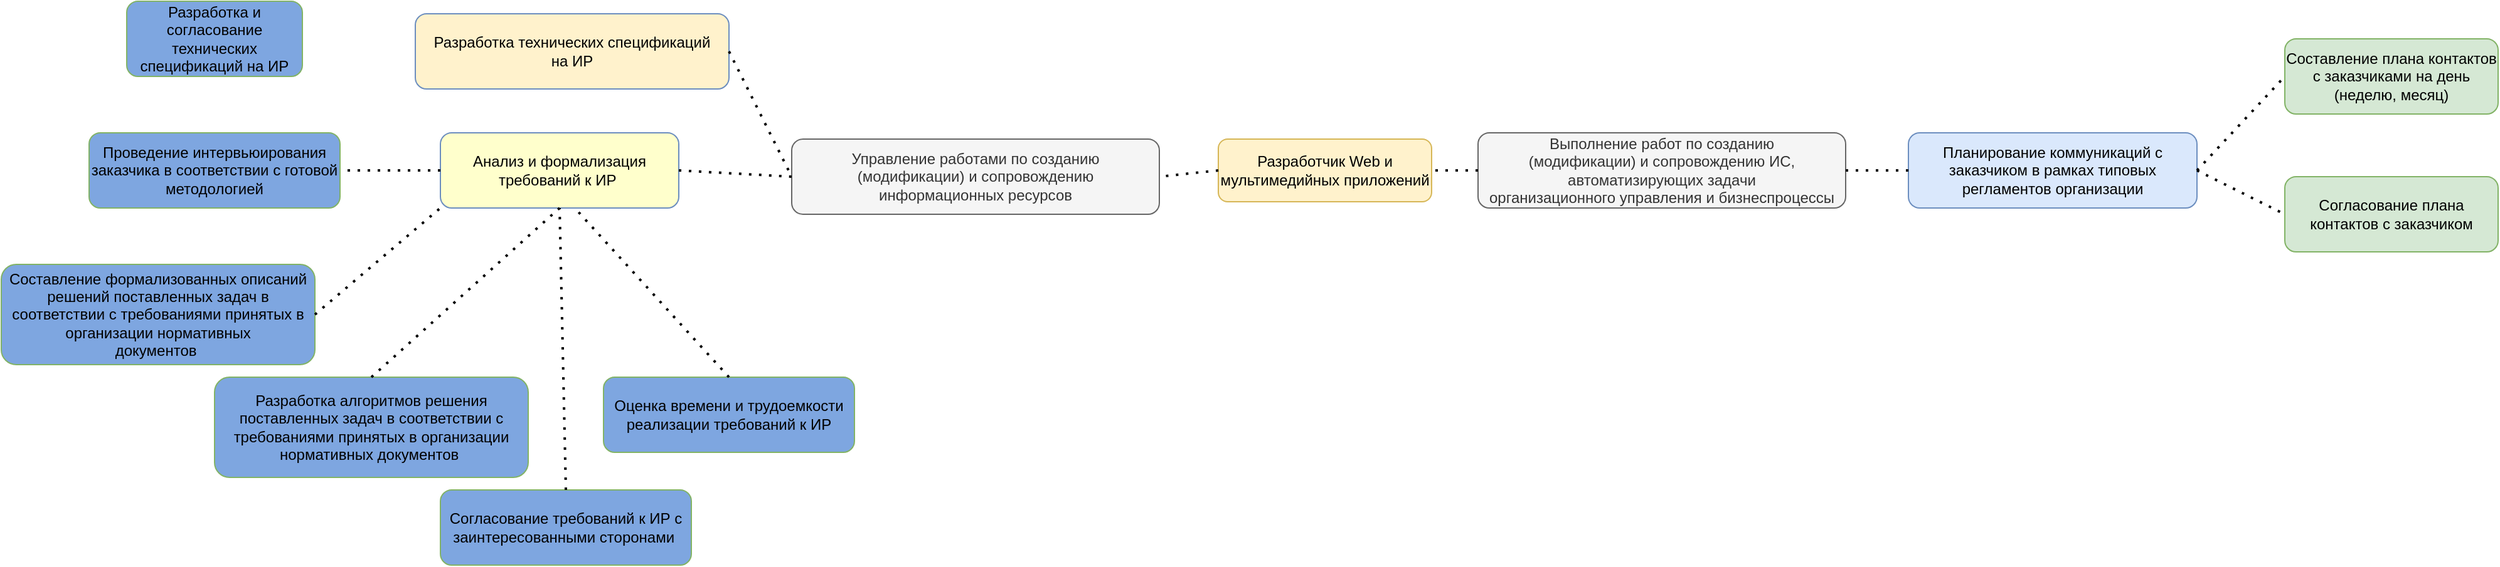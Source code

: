 <mxfile version="14.5.10"><diagram id="DXRqpU2f19h4lc6Ihpyh" name="Page-1"><mxGraphModel dx="1531" dy="483" grid="1" gridSize="10" guides="1" tooltips="1" connect="1" arrows="1" fold="1" page="1" pageScale="1" pageWidth="827" pageHeight="1169" math="0" shadow="0"><root><mxCell id="0"/><mxCell id="1" parent="0"/><mxCell id="DtH_9qKFVpLcdHh2jdQ0-1" value="Разработчик Web и мультимедийных приложений" style="rounded=1;whiteSpace=wrap;html=1;fillColor=#fff2cc;strokeColor=#d6b656;" vertex="1" parent="1"><mxGeometry x="370" y="290" width="170" height="50" as="geometry"/></mxCell><mxCell id="DtH_9qKFVpLcdHh2jdQ0-2" value="Разработка технических спецификаций&lt;br/&gt;на ИР" style="rounded=1;whiteSpace=wrap;html=1;strokeColor=#6c8ebf;fillColor=#FFF2CC;" vertex="1" parent="1"><mxGeometry x="-270" y="190" width="250" height="60" as="geometry"/></mxCell><mxCell id="DtH_9qKFVpLcdHh2jdQ0-3" value="Выполнение работ по созданию&lt;br/&gt;(модификации) и сопровождению ИС,&lt;br/&gt;автоматизирующих задачи&lt;br/&gt;организационного управления и бизнеспроцессы" style="rounded=1;whiteSpace=wrap;html=1;fillColor=#f5f5f5;strokeColor=#666666;fontColor=#333333;" vertex="1" parent="1"><mxGeometry x="577" y="285" width="293" height="60" as="geometry"/></mxCell><mxCell id="DtH_9qKFVpLcdHh2jdQ0-4" value="Планирование коммуникаций с&lt;br&gt;заказчиком в рамках типовых&lt;br&gt;регламентов организации" style="rounded=1;whiteSpace=wrap;html=1;fillColor=#dae8fc;strokeColor=#6c8ebf;" vertex="1" parent="1"><mxGeometry x="920" y="285" width="230" height="60" as="geometry"/></mxCell><mxCell id="DtH_9qKFVpLcdHh2jdQ0-5" value="Составление плана контактов с заказчиками на день (неделю, месяц)" style="rounded=1;whiteSpace=wrap;html=1;fillColor=#d5e8d4;strokeColor=#82b366;" vertex="1" parent="1"><mxGeometry x="1220" y="210" width="170" height="60" as="geometry"/></mxCell><mxCell id="DtH_9qKFVpLcdHh2jdQ0-6" value="Согласование плана контактов с заказчиком&lt;br/&gt;" style="rounded=1;whiteSpace=wrap;html=1;fillColor=#d5e8d4;strokeColor=#82b366;" vertex="1" parent="1"><mxGeometry x="1220" y="320" width="170" height="60" as="geometry"/></mxCell><mxCell id="DtH_9qKFVpLcdHh2jdQ0-7" value="Управление работами по созданию&lt;br/&gt;(модификации) и сопровождению&lt;br/&gt;информационных ресурсов" style="rounded=1;whiteSpace=wrap;html=1;fillColor=#f5f5f5;strokeColor=#666666;fontColor=#333333;" vertex="1" parent="1"><mxGeometry x="30" y="290" width="293" height="60" as="geometry"/></mxCell><mxCell id="DtH_9qKFVpLcdHh2jdQ0-8" value="Анализ и формализация требований к ИР&amp;nbsp;" style="rounded=1;whiteSpace=wrap;html=1;strokeColor=#6c8ebf;fillColor=#FFFFCC;" vertex="1" parent="1"><mxGeometry x="-250" y="285" width="190" height="60" as="geometry"/></mxCell><mxCell id="DtH_9qKFVpLcdHh2jdQ0-9" value="Проведение интервьюирования заказчика в соответствии с готовой&lt;br/&gt;методологией" style="rounded=1;whiteSpace=wrap;html=1;strokeColor=#82b366;fillColor=#7EA6E0;" vertex="1" parent="1"><mxGeometry x="-530" y="285" width="200" height="60" as="geometry"/></mxCell><mxCell id="DtH_9qKFVpLcdHh2jdQ0-10" value="" style="endArrow=none;dashed=1;html=1;dashPattern=1 3;strokeWidth=2;entryX=1;entryY=0.5;entryDx=0;entryDy=0;exitX=0;exitY=0.5;exitDx=0;exitDy=0;" edge="1" parent="1" source="DtH_9qKFVpLcdHh2jdQ0-8" target="DtH_9qKFVpLcdHh2jdQ0-9"><mxGeometry width="50" height="50" relative="1" as="geometry"><mxPoint x="220" y="400" as="sourcePoint"/><mxPoint x="270" y="350" as="targetPoint"/></mxGeometry></mxCell><mxCell id="DtH_9qKFVpLcdHh2jdQ0-11" value="" style="endArrow=none;dashed=1;html=1;dashPattern=1 3;strokeWidth=2;entryX=0;entryY=0.5;entryDx=0;entryDy=0;exitX=1;exitY=0.5;exitDx=0;exitDy=0;" edge="1" parent="1" source="DtH_9qKFVpLcdHh2jdQ0-8" target="DtH_9qKFVpLcdHh2jdQ0-7"><mxGeometry width="50" height="50" relative="1" as="geometry"><mxPoint x="-50" y="380" as="sourcePoint"/><mxPoint y="330" as="targetPoint"/></mxGeometry></mxCell><mxCell id="DtH_9qKFVpLcdHh2jdQ0-12" value="" style="endArrow=none;dashed=1;html=1;dashPattern=1 3;strokeWidth=2;entryX=1;entryY=0.5;entryDx=0;entryDy=0;exitX=0;exitY=0.5;exitDx=0;exitDy=0;" edge="1" parent="1" source="DtH_9qKFVpLcdHh2jdQ0-1" target="DtH_9qKFVpLcdHh2jdQ0-7"><mxGeometry width="50" height="50" relative="1" as="geometry"><mxPoint x="200" y="460" as="sourcePoint"/><mxPoint x="250" y="410" as="targetPoint"/></mxGeometry></mxCell><mxCell id="DtH_9qKFVpLcdHh2jdQ0-13" value="" style="endArrow=none;dashed=1;html=1;dashPattern=1 3;strokeWidth=2;entryX=0;entryY=0.5;entryDx=0;entryDy=0;exitX=1;exitY=0.5;exitDx=0;exitDy=0;" edge="1" parent="1" source="DtH_9qKFVpLcdHh2jdQ0-2" target="DtH_9qKFVpLcdHh2jdQ0-7"><mxGeometry width="50" height="50" relative="1" as="geometry"><mxPoint x="-210" y="500" as="sourcePoint"/><mxPoint x="-160" y="450" as="targetPoint"/></mxGeometry></mxCell><mxCell id="DtH_9qKFVpLcdHh2jdQ0-14" value="" style="endArrow=none;dashed=1;html=1;dashPattern=1 3;strokeWidth=2;entryX=1;entryY=0.5;entryDx=0;entryDy=0;exitX=0;exitY=0.5;exitDx=0;exitDy=0;" edge="1" parent="1" source="DtH_9qKFVpLcdHh2jdQ0-3" target="DtH_9qKFVpLcdHh2jdQ0-1"><mxGeometry width="50" height="50" relative="1" as="geometry"><mxPoint x="250" y="510" as="sourcePoint"/><mxPoint x="300" y="460" as="targetPoint"/></mxGeometry></mxCell><mxCell id="DtH_9qKFVpLcdHh2jdQ0-15" value="" style="endArrow=none;dashed=1;html=1;dashPattern=1 3;strokeWidth=2;entryX=0;entryY=0.5;entryDx=0;entryDy=0;exitX=1;exitY=0.5;exitDx=0;exitDy=0;" edge="1" parent="1" source="DtH_9qKFVpLcdHh2jdQ0-3" target="DtH_9qKFVpLcdHh2jdQ0-4"><mxGeometry width="50" height="50" relative="1" as="geometry"><mxPoint x="690" y="480" as="sourcePoint"/><mxPoint x="740" y="430" as="targetPoint"/></mxGeometry></mxCell><mxCell id="DtH_9qKFVpLcdHh2jdQ0-16" value="" style="endArrow=none;dashed=1;html=1;dashPattern=1 3;strokeWidth=2;entryX=0;entryY=0.5;entryDx=0;entryDy=0;exitX=1;exitY=0.5;exitDx=0;exitDy=0;" edge="1" parent="1" source="DtH_9qKFVpLcdHh2jdQ0-4" target="DtH_9qKFVpLcdHh2jdQ0-5"><mxGeometry width="50" height="50" relative="1" as="geometry"><mxPoint x="630" y="530" as="sourcePoint"/><mxPoint x="680" y="480" as="targetPoint"/></mxGeometry></mxCell><mxCell id="DtH_9qKFVpLcdHh2jdQ0-17" value="" style="endArrow=none;dashed=1;html=1;dashPattern=1 3;strokeWidth=2;entryX=0;entryY=0.5;entryDx=0;entryDy=0;exitX=1;exitY=0.5;exitDx=0;exitDy=0;" edge="1" parent="1" source="DtH_9qKFVpLcdHh2jdQ0-4" target="DtH_9qKFVpLcdHh2jdQ0-6"><mxGeometry width="50" height="50" relative="1" as="geometry"><mxPoint x="820" y="480" as="sourcePoint"/><mxPoint x="870" y="430" as="targetPoint"/></mxGeometry></mxCell><mxCell id="DtH_9qKFVpLcdHh2jdQ0-18" value="Составление формализованных описаний решений поставленных задач в&lt;br/&gt;соответствии с требованиями принятых в организации нормативных&lt;br/&gt;документов&amp;nbsp;" style="rounded=1;whiteSpace=wrap;html=1;strokeColor=#82b366;fillColor=#7EA6E0;" vertex="1" parent="1"><mxGeometry x="-600" y="390" width="250" height="80" as="geometry"/></mxCell><mxCell id="DtH_9qKFVpLcdHh2jdQ0-19" value="Разработка алгоритмов решения поставленных задач в соответствии с&lt;br/&gt;требованиями принятых в организации нормативных документов&amp;nbsp;" style="rounded=1;whiteSpace=wrap;html=1;strokeColor=#82b366;fillColor=#7EA6E0;" vertex="1" parent="1"><mxGeometry x="-430" y="480" width="250" height="80" as="geometry"/></mxCell><mxCell id="DtH_9qKFVpLcdHh2jdQ0-20" value="" style="endArrow=none;dashed=1;html=1;dashPattern=1 3;strokeWidth=2;entryX=0;entryY=1;entryDx=0;entryDy=0;exitX=1;exitY=0.5;exitDx=0;exitDy=0;" edge="1" parent="1" source="DtH_9qKFVpLcdHh2jdQ0-18" target="DtH_9qKFVpLcdHh2jdQ0-8"><mxGeometry width="50" height="50" relative="1" as="geometry"><mxPoint x="-320" y="400" as="sourcePoint"/><mxPoint x="-270" y="350" as="targetPoint"/></mxGeometry></mxCell><mxCell id="DtH_9qKFVpLcdHh2jdQ0-21" value="" style="endArrow=none;dashed=1;html=1;dashPattern=1 3;strokeWidth=2;entryX=0.5;entryY=1;entryDx=0;entryDy=0;exitX=0.5;exitY=0;exitDx=0;exitDy=0;" edge="1" parent="1" source="DtH_9qKFVpLcdHh2jdQ0-19" target="DtH_9qKFVpLcdHh2jdQ0-8"><mxGeometry width="50" height="50" relative="1" as="geometry"><mxPoint x="-260" y="490" as="sourcePoint"/><mxPoint x="-210" y="440" as="targetPoint"/></mxGeometry></mxCell><mxCell id="DtH_9qKFVpLcdHh2jdQ0-22" value="Согласование требований к ИР с заинтересованными сторонами&amp;nbsp;" style="rounded=1;whiteSpace=wrap;html=1;strokeColor=#82b366;fillColor=#7EA6E0;" vertex="1" parent="1"><mxGeometry x="-250" y="570" width="200" height="60" as="geometry"/></mxCell><mxCell id="DtH_9qKFVpLcdHh2jdQ0-23" value="" style="endArrow=none;dashed=1;html=1;dashPattern=1 3;strokeWidth=2;entryX=0.5;entryY=1;entryDx=0;entryDy=0;exitX=0.5;exitY=0;exitDx=0;exitDy=0;" edge="1" parent="1" source="DtH_9qKFVpLcdHh2jdQ0-22" target="DtH_9qKFVpLcdHh2jdQ0-8"><mxGeometry width="50" height="50" relative="1" as="geometry"><mxPoint x="-200" y="490" as="sourcePoint"/><mxPoint x="-150" y="440" as="targetPoint"/></mxGeometry></mxCell><mxCell id="DtH_9qKFVpLcdHh2jdQ0-24" value="Оценка времени и трудоемкости реализации требований к ИР" style="rounded=1;whiteSpace=wrap;html=1;strokeColor=#82b366;fillColor=#7EA6E0;" vertex="1" parent="1"><mxGeometry x="-120" y="480" width="200" height="60" as="geometry"/></mxCell><mxCell id="DtH_9qKFVpLcdHh2jdQ0-25" value="" style="endArrow=none;dashed=1;html=1;dashPattern=1 3;strokeWidth=2;entryX=0.57;entryY=1.022;entryDx=0;entryDy=0;entryPerimeter=0;exitX=0.5;exitY=0;exitDx=0;exitDy=0;" edge="1" parent="1" source="DtH_9qKFVpLcdHh2jdQ0-24" target="DtH_9qKFVpLcdHh2jdQ0-8"><mxGeometry width="50" height="50" relative="1" as="geometry"><mxPoint x="-120" y="460" as="sourcePoint"/><mxPoint x="-70" y="410" as="targetPoint"/></mxGeometry></mxCell><mxCell id="DtH_9qKFVpLcdHh2jdQ0-26" value="Разработка и согласование технических спецификаций на ИР" style="rounded=1;whiteSpace=wrap;html=1;strokeColor=#82b366;fillColor=#7EA6E0;" vertex="1" parent="1"><mxGeometry x="-500" y="180" width="140" height="60" as="geometry"/></mxCell></root></mxGraphModel></diagram></mxfile>